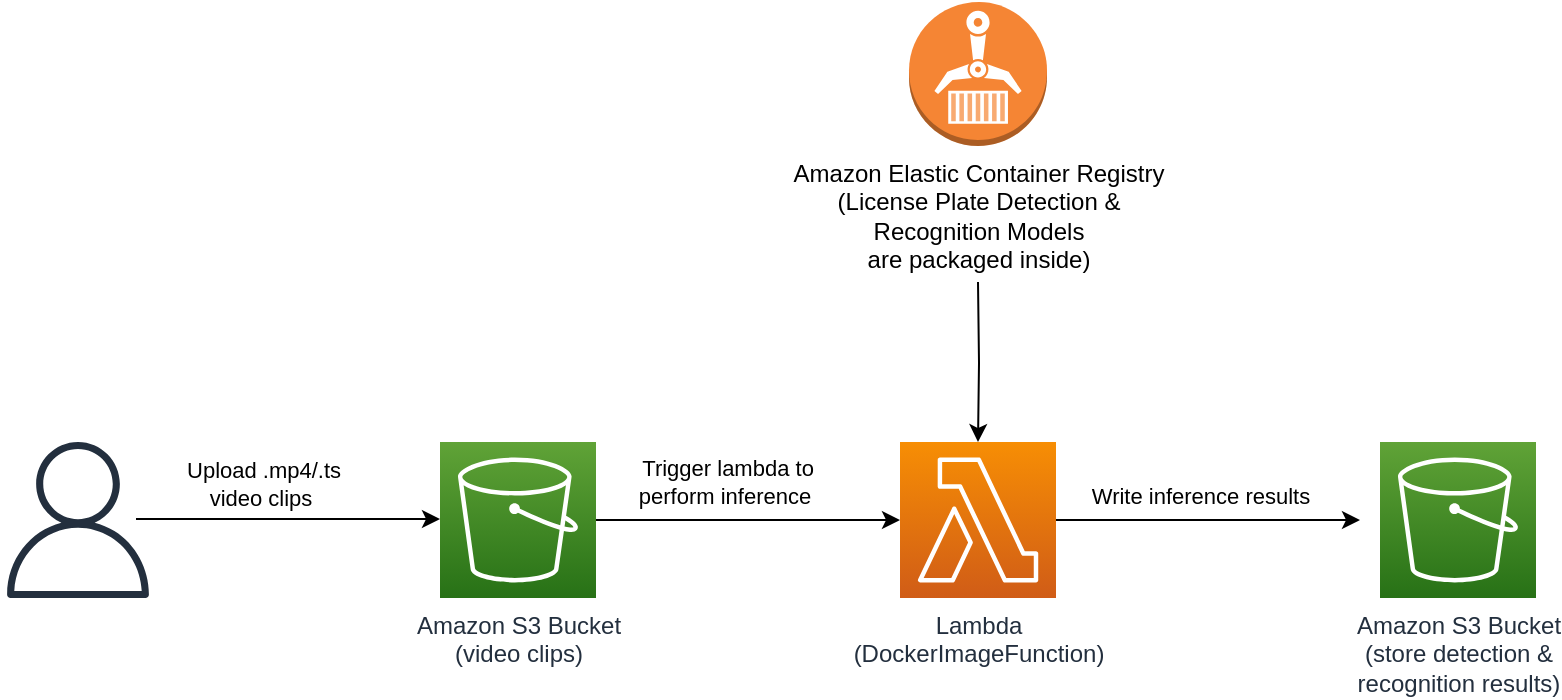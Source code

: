<mxfile version="14.9.3" type="device"><diagram id="ORtmBS6U6uyP27uWKb_J" name="Page-1"><mxGraphModel dx="946" dy="536" grid="1" gridSize="10" guides="1" tooltips="1" connect="1" arrows="1" fold="1" page="1" pageScale="1" pageWidth="850" pageHeight="1100" math="0" shadow="0"><root><mxCell id="0"/><mxCell id="1" parent="0"/><mxCell id="aYSvGrjgh7VsyG4ckOUI-1" value="" style="outlineConnect=0;fontColor=#232F3E;gradientColor=none;fillColor=#232F3E;strokeColor=none;dashed=0;verticalLabelPosition=bottom;verticalAlign=top;align=center;html=1;fontSize=12;fontStyle=0;aspect=fixed;pointerEvents=1;shape=mxgraph.aws4.user;" parent="1" vertex="1"><mxGeometry x="30" y="250" width="78" height="78" as="geometry"/></mxCell><mxCell id="aYSvGrjgh7VsyG4ckOUI-9" style="edgeStyle=orthogonalEdgeStyle;rounded=0;orthogonalLoop=1;jettySize=auto;html=1;exitX=1;exitY=0.5;exitDx=0;exitDy=0;exitPerimeter=0;" parent="1" source="aYSvGrjgh7VsyG4ckOUI-2" target="aYSvGrjgh7VsyG4ckOUI-3" edge="1"><mxGeometry relative="1" as="geometry"/></mxCell><mxCell id="aYSvGrjgh7VsyG4ckOUI-13" value="&amp;nbsp;Trigger lambda to &lt;br&gt;perform inference" style="edgeLabel;html=1;align=center;verticalAlign=middle;resizable=0;points=[];" parent="aYSvGrjgh7VsyG4ckOUI-9" vertex="1" connectable="0"><mxGeometry x="-0.167" relative="1" as="geometry"><mxPoint y="-19" as="offset"/></mxGeometry></mxCell><mxCell id="aYSvGrjgh7VsyG4ckOUI-2" value="Amazon S3 Bucket&lt;br&gt;(video clips)" style="points=[[0,0,0],[0.25,0,0],[0.5,0,0],[0.75,0,0],[1,0,0],[0,1,0],[0.25,1,0],[0.5,1,0],[0.75,1,0],[1,1,0],[0,0.25,0],[0,0.5,0],[0,0.75,0],[1,0.25,0],[1,0.5,0],[1,0.75,0]];outlineConnect=0;fontColor=#232F3E;gradientColor=#60A337;gradientDirection=north;fillColor=#277116;strokeColor=#ffffff;dashed=0;verticalLabelPosition=bottom;verticalAlign=top;align=center;html=1;fontSize=12;fontStyle=0;aspect=fixed;shape=mxgraph.aws4.resourceIcon;resIcon=mxgraph.aws4.s3;" parent="1" vertex="1"><mxGeometry x="250" y="250" width="78" height="78" as="geometry"/></mxCell><mxCell id="aYSvGrjgh7VsyG4ckOUI-10" style="edgeStyle=orthogonalEdgeStyle;rounded=0;orthogonalLoop=1;jettySize=auto;html=1;exitX=1;exitY=0.5;exitDx=0;exitDy=0;exitPerimeter=0;" parent="1" source="aYSvGrjgh7VsyG4ckOUI-3" edge="1"><mxGeometry relative="1" as="geometry"><mxPoint x="710" y="289" as="targetPoint"/></mxGeometry></mxCell><mxCell id="aYSvGrjgh7VsyG4ckOUI-14" value="Write inference results" style="edgeLabel;html=1;align=center;verticalAlign=middle;resizable=0;points=[];" parent="aYSvGrjgh7VsyG4ckOUI-10" vertex="1" connectable="0"><mxGeometry x="0.092" y="-1" relative="1" as="geometry"><mxPoint x="-11" y="-14" as="offset"/></mxGeometry></mxCell><mxCell id="aYSvGrjgh7VsyG4ckOUI-3" value="Lambda&lt;br&gt;(DockerImageFunction)" style="points=[[0,0,0],[0.25,0,0],[0.5,0,0],[0.75,0,0],[1,0,0],[0,1,0],[0.25,1,0],[0.5,1,0],[0.75,1,0],[1,1,0],[0,0.25,0],[0,0.5,0],[0,0.75,0],[1,0.25,0],[1,0.5,0],[1,0.75,0]];outlineConnect=0;fontColor=#232F3E;gradientColor=#F78E04;gradientDirection=north;fillColor=#D05C17;strokeColor=#ffffff;dashed=0;verticalLabelPosition=bottom;verticalAlign=top;align=center;html=1;fontSize=12;fontStyle=0;aspect=fixed;shape=mxgraph.aws4.resourceIcon;resIcon=mxgraph.aws4.lambda;" parent="1" vertex="1"><mxGeometry x="480" y="250" width="78" height="78" as="geometry"/></mxCell><mxCell id="aYSvGrjgh7VsyG4ckOUI-8" style="edgeStyle=orthogonalEdgeStyle;rounded=0;orthogonalLoop=1;jettySize=auto;html=1;" parent="1" target="aYSvGrjgh7VsyG4ckOUI-3" edge="1"><mxGeometry relative="1" as="geometry"><mxPoint x="519" y="170" as="sourcePoint"/></mxGeometry></mxCell><mxCell id="aYSvGrjgh7VsyG4ckOUI-7" value="Amazon Elastic Container Registry&lt;br&gt;(License Plate Detection &amp;amp; &lt;br&gt;Recognition Models &lt;br&gt;are packaged inside)" style="outlineConnect=0;dashed=0;verticalLabelPosition=bottom;verticalAlign=top;align=center;html=1;shape=mxgraph.aws3.ecr;fillColor=#F58534;gradientColor=none;" parent="1" vertex="1"><mxGeometry x="484.5" y="30" width="69" height="72" as="geometry"/></mxCell><mxCell id="aYSvGrjgh7VsyG4ckOUI-11" style="edgeStyle=orthogonalEdgeStyle;rounded=0;orthogonalLoop=1;jettySize=auto;html=1;exitX=1;exitY=0.5;exitDx=0;exitDy=0;exitPerimeter=0;" parent="1" edge="1"><mxGeometry relative="1" as="geometry"><mxPoint x="98" y="288.5" as="sourcePoint"/><mxPoint x="250" y="288.5" as="targetPoint"/></mxGeometry></mxCell><mxCell id="aYSvGrjgh7VsyG4ckOUI-12" value="&amp;nbsp;Upload .mp4/.ts &lt;br&gt;video clips" style="edgeLabel;html=1;align=center;verticalAlign=middle;resizable=0;points=[];" parent="aYSvGrjgh7VsyG4ckOUI-11" vertex="1" connectable="0"><mxGeometry x="-0.382" y="3" relative="1" as="geometry"><mxPoint x="15" y="-15" as="offset"/></mxGeometry></mxCell><mxCell id="Cw4eRO8lqSfIbAED4o04-1" value="Amazon S3 Bucket&lt;br&gt;(store detection &amp;amp;&lt;br&gt;recognition results)" style="points=[[0,0,0],[0.25,0,0],[0.5,0,0],[0.75,0,0],[1,0,0],[0,1,0],[0.25,1,0],[0.5,1,0],[0.75,1,0],[1,1,0],[0,0.25,0],[0,0.5,0],[0,0.75,0],[1,0.25,0],[1,0.5,0],[1,0.75,0]];outlineConnect=0;fontColor=#232F3E;gradientColor=#60A337;gradientDirection=north;fillColor=#277116;strokeColor=#ffffff;dashed=0;verticalLabelPosition=bottom;verticalAlign=top;align=center;html=1;fontSize=12;fontStyle=0;aspect=fixed;shape=mxgraph.aws4.resourceIcon;resIcon=mxgraph.aws4.s3;" vertex="1" parent="1"><mxGeometry x="720" y="250" width="78" height="78" as="geometry"/></mxCell></root></mxGraphModel></diagram></mxfile>